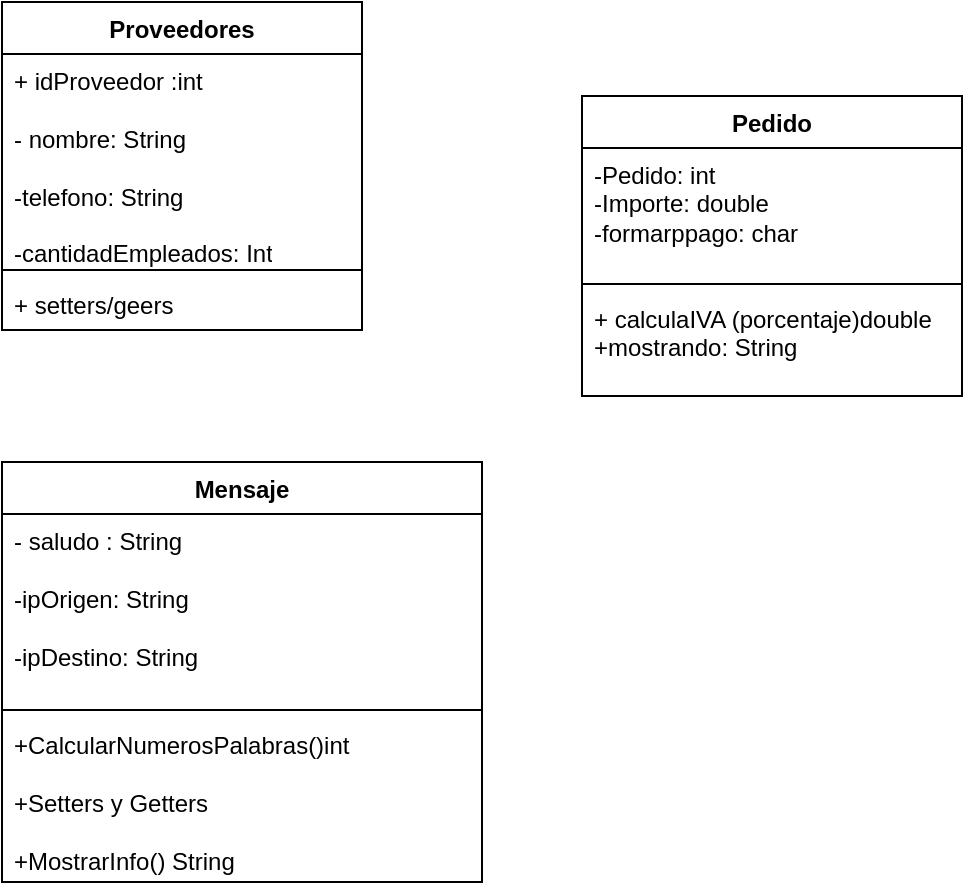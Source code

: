 <mxfile version="22.0.8" type="github">
  <diagram name="Página-1" id="H9XV-81itMNcSa5rHbyM">
    <mxGraphModel dx="1106" dy="613" grid="1" gridSize="10" guides="1" tooltips="1" connect="1" arrows="1" fold="1" page="1" pageScale="1" pageWidth="827" pageHeight="1169" math="0" shadow="0">
      <root>
        <mxCell id="0" />
        <mxCell id="1" parent="0" />
        <mxCell id="QT3fOU2V48gqfhAvLQF--2" value="Proveedores" style="swimlane;fontStyle=1;align=center;verticalAlign=top;childLayout=stackLayout;horizontal=1;startSize=26;horizontalStack=0;resizeParent=1;resizeParentMax=0;resizeLast=0;collapsible=1;marginBottom=0;whiteSpace=wrap;html=1;" vertex="1" parent="1">
          <mxGeometry x="290" y="140" width="180" height="164" as="geometry" />
        </mxCell>
        <mxCell id="QT3fOU2V48gqfhAvLQF--3" value="+ idProveedor :int&lt;br&gt;&lt;br&gt;- nombre: String&lt;br&gt;&lt;br&gt;-telefono: String&lt;br&gt;&lt;br&gt;-cantidadEmpleados: Int&lt;br&gt;&lt;br&gt;&lt;br&gt;&lt;br&gt;&lt;br&gt;&lt;br&gt;" style="text;strokeColor=none;fillColor=none;align=left;verticalAlign=top;spacingLeft=4;spacingRight=4;overflow=hidden;rotatable=0;points=[[0,0.5],[1,0.5]];portConstraint=eastwest;whiteSpace=wrap;html=1;" vertex="1" parent="QT3fOU2V48gqfhAvLQF--2">
          <mxGeometry y="26" width="180" height="104" as="geometry" />
        </mxCell>
        <mxCell id="QT3fOU2V48gqfhAvLQF--4" value="" style="line;strokeWidth=1;fillColor=none;align=left;verticalAlign=middle;spacingTop=-1;spacingLeft=3;spacingRight=3;rotatable=0;labelPosition=right;points=[];portConstraint=eastwest;strokeColor=inherit;" vertex="1" parent="QT3fOU2V48gqfhAvLQF--2">
          <mxGeometry y="130" width="180" height="8" as="geometry" />
        </mxCell>
        <mxCell id="QT3fOU2V48gqfhAvLQF--5" value="+ setters/geers" style="text;strokeColor=none;fillColor=none;align=left;verticalAlign=top;spacingLeft=4;spacingRight=4;overflow=hidden;rotatable=0;points=[[0,0.5],[1,0.5]];portConstraint=eastwest;whiteSpace=wrap;html=1;" vertex="1" parent="QT3fOU2V48gqfhAvLQF--2">
          <mxGeometry y="138" width="180" height="26" as="geometry" />
        </mxCell>
        <mxCell id="QT3fOU2V48gqfhAvLQF--7" value="Pedido" style="swimlane;fontStyle=1;align=center;verticalAlign=top;childLayout=stackLayout;horizontal=1;startSize=26;horizontalStack=0;resizeParent=1;resizeParentMax=0;resizeLast=0;collapsible=1;marginBottom=0;whiteSpace=wrap;html=1;" vertex="1" parent="1">
          <mxGeometry x="580" y="187" width="190" height="150" as="geometry" />
        </mxCell>
        <mxCell id="QT3fOU2V48gqfhAvLQF--8" value="-Pedido: int&lt;br&gt;-Importe: double&lt;br&gt;-formarppago: char&lt;br&gt;" style="text;strokeColor=none;fillColor=none;align=left;verticalAlign=top;spacingLeft=4;spacingRight=4;overflow=hidden;rotatable=0;points=[[0,0.5],[1,0.5]];portConstraint=eastwest;whiteSpace=wrap;html=1;" vertex="1" parent="QT3fOU2V48gqfhAvLQF--7">
          <mxGeometry y="26" width="190" height="64" as="geometry" />
        </mxCell>
        <mxCell id="QT3fOU2V48gqfhAvLQF--9" value="" style="line;strokeWidth=1;fillColor=none;align=left;verticalAlign=middle;spacingTop=-1;spacingLeft=3;spacingRight=3;rotatable=0;labelPosition=right;points=[];portConstraint=eastwest;strokeColor=inherit;" vertex="1" parent="QT3fOU2V48gqfhAvLQF--7">
          <mxGeometry y="90" width="190" height="8" as="geometry" />
        </mxCell>
        <mxCell id="QT3fOU2V48gqfhAvLQF--10" value="+ calculaIVA (porcentaje)double&lt;br&gt;+mostrando: String&lt;br&gt;" style="text;strokeColor=none;fillColor=none;align=left;verticalAlign=top;spacingLeft=4;spacingRight=4;overflow=hidden;rotatable=0;points=[[0,0.5],[1,0.5]];portConstraint=eastwest;whiteSpace=wrap;html=1;" vertex="1" parent="QT3fOU2V48gqfhAvLQF--7">
          <mxGeometry y="98" width="190" height="52" as="geometry" />
        </mxCell>
        <mxCell id="QT3fOU2V48gqfhAvLQF--19" value="Mensaje" style="swimlane;fontStyle=1;align=center;verticalAlign=top;childLayout=stackLayout;horizontal=1;startSize=26;horizontalStack=0;resizeParent=1;resizeParentMax=0;resizeLast=0;collapsible=1;marginBottom=0;whiteSpace=wrap;html=1;" vertex="1" parent="1">
          <mxGeometry x="290" y="370" width="240" height="210" as="geometry" />
        </mxCell>
        <mxCell id="QT3fOU2V48gqfhAvLQF--20" value="- saludo : String&lt;br&gt;&lt;br&gt;-ipOrigen: String&lt;br&gt;&lt;br&gt;-ipDestino: String" style="text;strokeColor=none;fillColor=none;align=left;verticalAlign=top;spacingLeft=4;spacingRight=4;overflow=hidden;rotatable=0;points=[[0,0.5],[1,0.5]];portConstraint=eastwest;whiteSpace=wrap;html=1;" vertex="1" parent="QT3fOU2V48gqfhAvLQF--19">
          <mxGeometry y="26" width="240" height="94" as="geometry" />
        </mxCell>
        <mxCell id="QT3fOU2V48gqfhAvLQF--21" value="" style="line;strokeWidth=1;fillColor=none;align=left;verticalAlign=middle;spacingTop=-1;spacingLeft=3;spacingRight=3;rotatable=0;labelPosition=right;points=[];portConstraint=eastwest;strokeColor=inherit;" vertex="1" parent="QT3fOU2V48gqfhAvLQF--19">
          <mxGeometry y="120" width="240" height="8" as="geometry" />
        </mxCell>
        <mxCell id="QT3fOU2V48gqfhAvLQF--22" value="+CalcularNumerosPalabras()int&lt;br&gt;&lt;br&gt;+Setters y Getters&lt;br&gt;&lt;br&gt;+MostrarInfo() String" style="text;strokeColor=none;fillColor=none;align=left;verticalAlign=top;spacingLeft=4;spacingRight=4;overflow=hidden;rotatable=0;points=[[0,0.5],[1,0.5]];portConstraint=eastwest;whiteSpace=wrap;html=1;" vertex="1" parent="QT3fOU2V48gqfhAvLQF--19">
          <mxGeometry y="128" width="240" height="82" as="geometry" />
        </mxCell>
      </root>
    </mxGraphModel>
  </diagram>
</mxfile>
